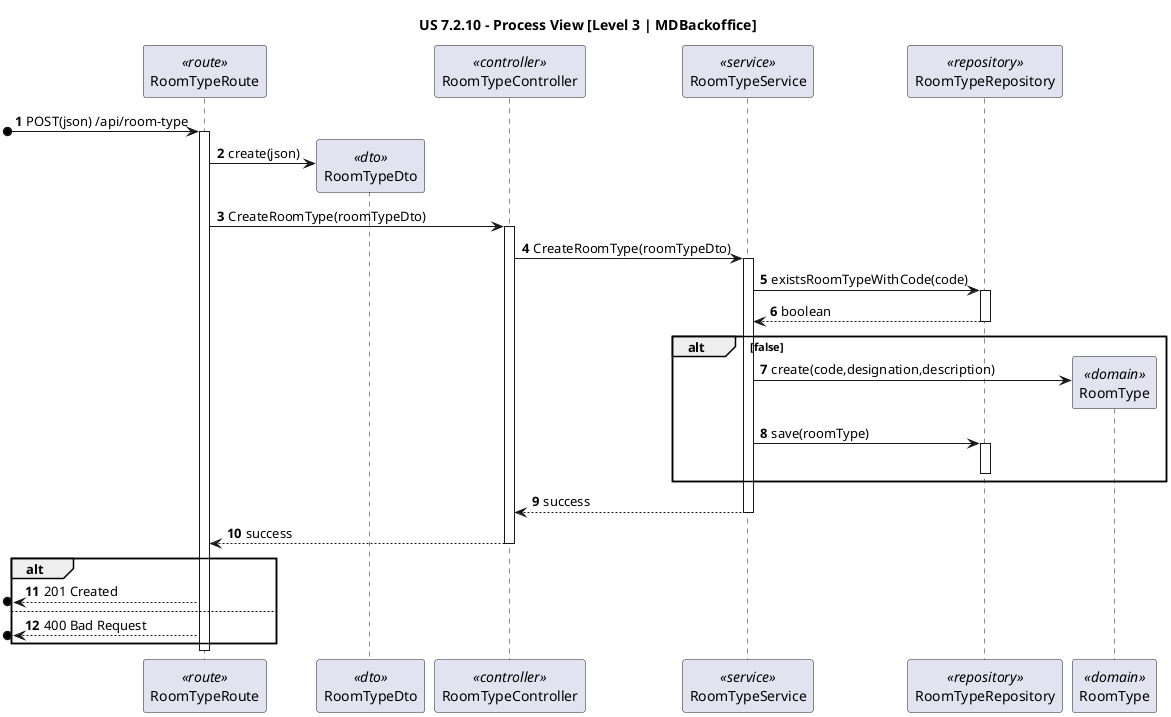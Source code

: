 @startuml

title "US 7.2.10 - Process View [Level 3 | MDBackoffice]"

autonumber
participant "RoomTypeRoute" as ROUTE <<route>>
participant "RoomTypeDto" as rt_dto <<dto>>
participant "RoomTypeController" as CTRL <<controller>>
participant "RoomTypeService" as SVC <<service>>
participant "RoomTypeRepository" as REPO <<repository>>
participant "RoomType" as rt <<domain>>


[o-> ROUTE: POST(json) /api/room-type
activate ROUTE

ROUTE -> rt_dto **: create(json)

ROUTE -> CTRL: CreateRoomType(roomTypeDto)
activate CTRL

CTRL -> SVC: CreateRoomType(roomTypeDto)
activate SVC

SVC -> REPO : existsRoomTypeWithCode(code)
activate REPO

REPO --> SVC : boolean
deactivate REPO

alt false

SVC -> rt **: create(code,designation,description)

SVC -> REPO : save(roomType)
activate REPO
deactivate REPO

end alt

SVC --> CTRL: success
deactivate SVC
CTRL --> ROUTE: success
deactivate CTRL

alt 

[o<-- ROUTE: 201 Created

else 

[o<-- ROUTE: 400 Bad Request

end alt

deactivate ROUTE
@enduml